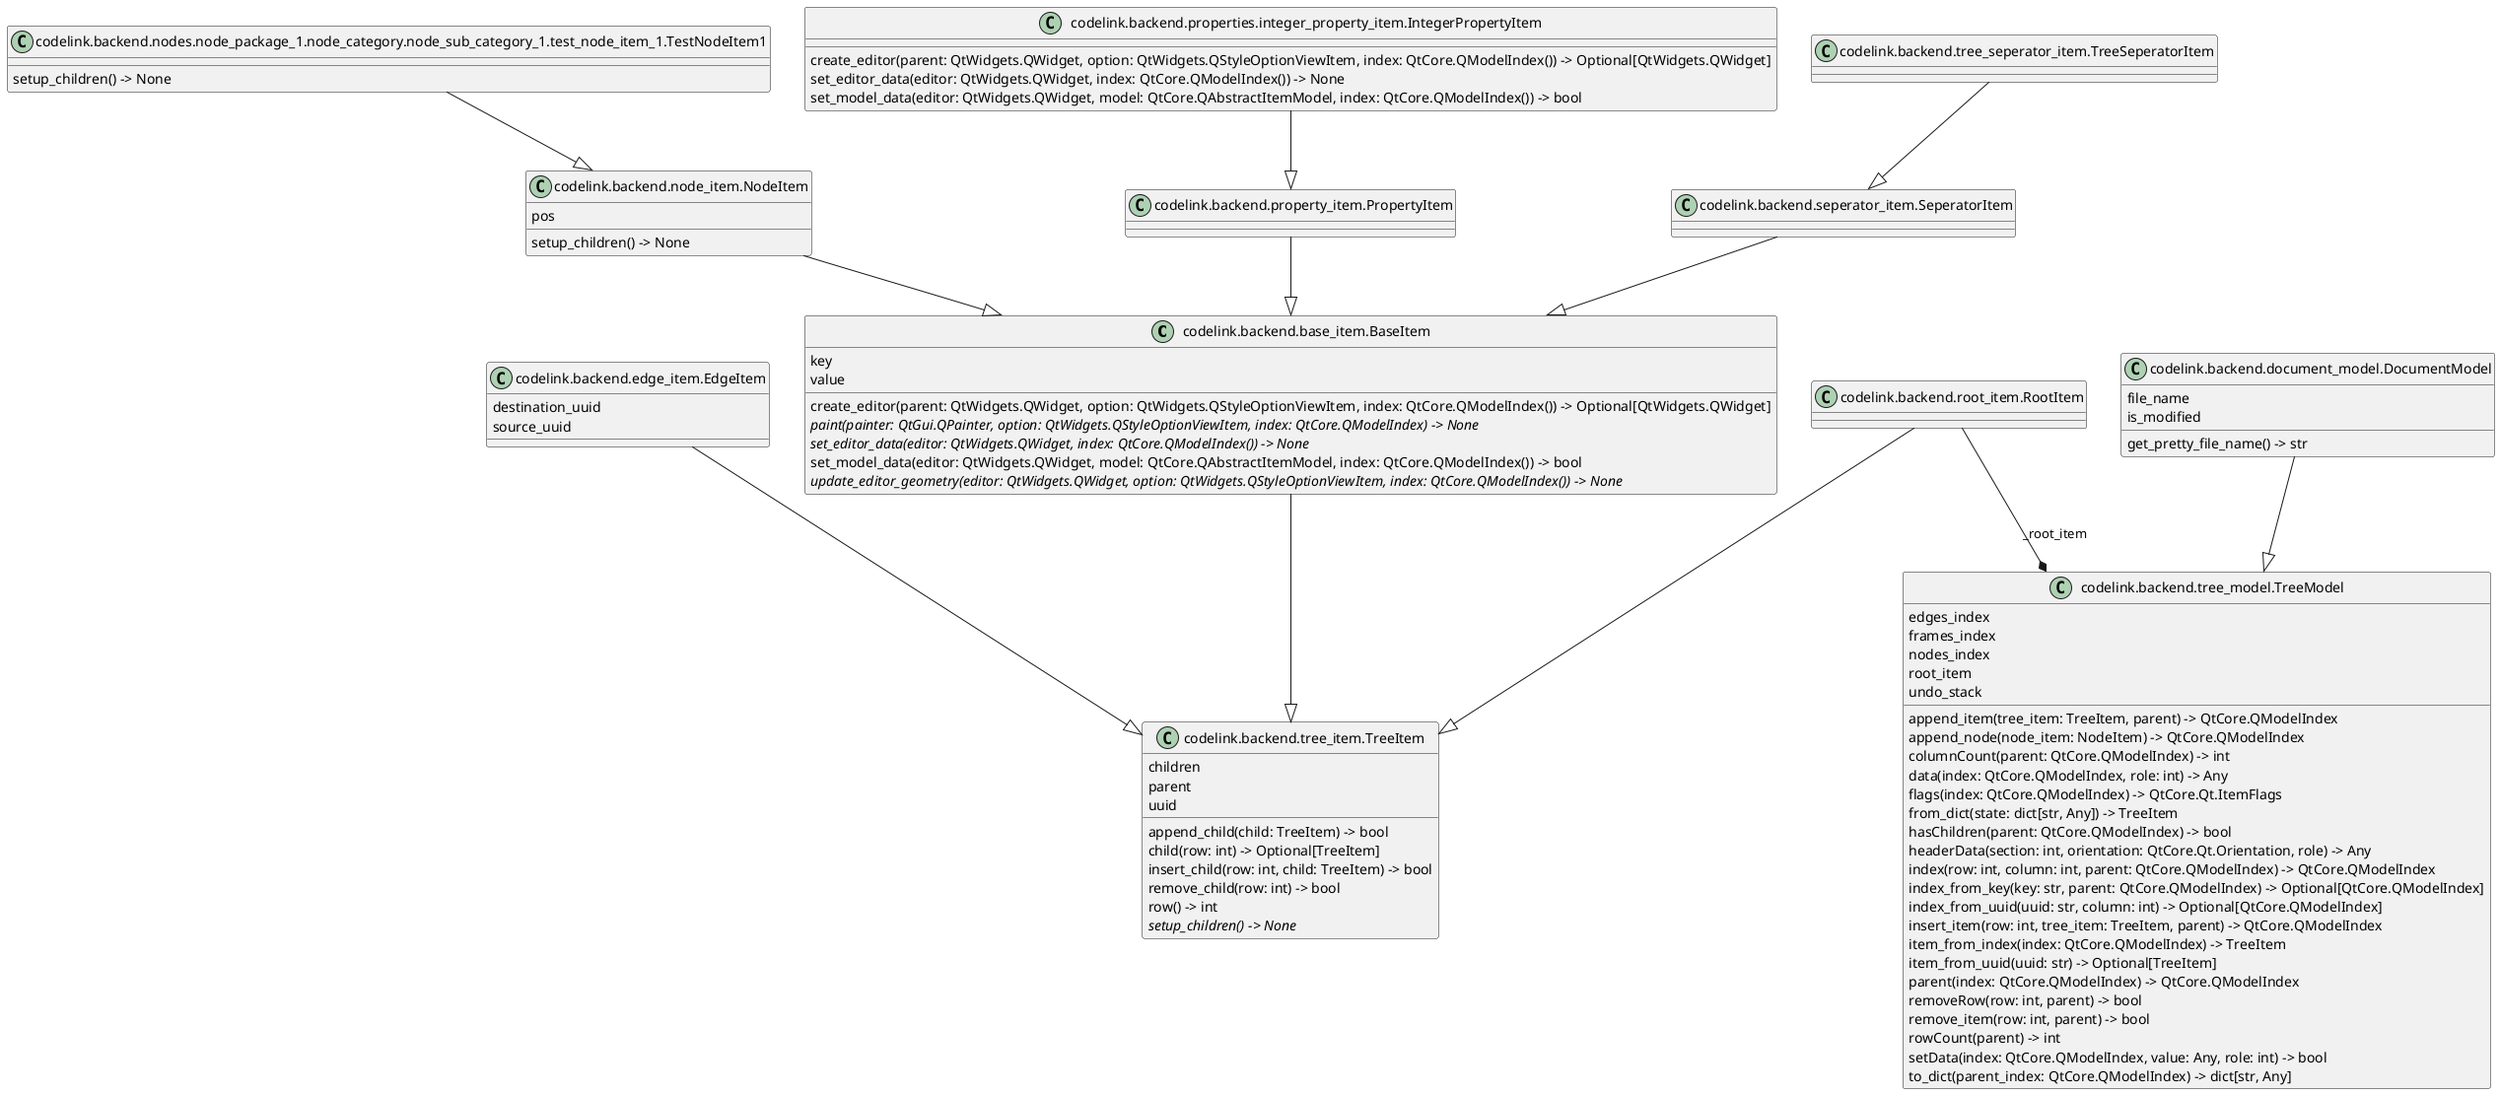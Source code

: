 @startuml classes
set namespaceSeparator none
class "codelink.backend.base_item.BaseItem" as codelink.backend.base_item.BaseItem {
  key
  value
  create_editor(parent: QtWidgets.QWidget, option: QtWidgets.QStyleOptionViewItem, index: QtCore.QModelIndex()) -> Optional[QtWidgets.QWidget]
  {abstract}paint(painter: QtGui.QPainter, option: QtWidgets.QStyleOptionViewItem, index: QtCore.QModelIndex) -> None
  {abstract}set_editor_data(editor: QtWidgets.QWidget, index: QtCore.QModelIndex()) -> None
  set_model_data(editor: QtWidgets.QWidget, model: QtCore.QAbstractItemModel, index: QtCore.QModelIndex()) -> bool
  {abstract}update_editor_geometry(editor: QtWidgets.QWidget, option: QtWidgets.QStyleOptionViewItem, index: QtCore.QModelIndex()) -> None
}
class "codelink.backend.document_model.DocumentModel" as codelink.backend.document_model.DocumentModel {
  file_name
  is_modified
  get_pretty_file_name() -> str
}
class "codelink.backend.edge_item.EdgeItem" as codelink.backend.edge_item.EdgeItem {
  destination_uuid
  source_uuid
}
class "codelink.backend.node_item.NodeItem" as codelink.backend.node_item.NodeItem {
  pos
  setup_children() -> None
}
class "codelink.backend.nodes.node_package_1.node_category.node_sub_category_1.test_node_item_1.TestNodeItem1" as codelink.backend.nodes.node_package_1.node_category.node_sub_category_1.test_node_item_1.TestNodeItem1 {
  setup_children() -> None
}
class "codelink.backend.properties.integer_property_item.IntegerPropertyItem" as codelink.backend.properties.integer_property_item.IntegerPropertyItem {
  create_editor(parent: QtWidgets.QWidget, option: QtWidgets.QStyleOptionViewItem, index: QtCore.QModelIndex()) -> Optional[QtWidgets.QWidget]
  set_editor_data(editor: QtWidgets.QWidget, index: QtCore.QModelIndex()) -> None
  set_model_data(editor: QtWidgets.QWidget, model: QtCore.QAbstractItemModel, index: QtCore.QModelIndex()) -> bool
}
class "codelink.backend.property_item.PropertyItem" as codelink.backend.property_item.PropertyItem {
}
class "codelink.backend.root_item.RootItem" as codelink.backend.root_item.RootItem {
}
class "codelink.backend.seperator_item.SeperatorItem" as codelink.backend.seperator_item.SeperatorItem {
}
class "codelink.backend.tree_item.TreeItem" as codelink.backend.tree_item.TreeItem {
  children
  parent
  uuid
  append_child(child: TreeItem) -> bool
  child(row: int) -> Optional[TreeItem]
  insert_child(row: int, child: TreeItem) -> bool
  remove_child(row: int) -> bool
  row() -> int
  {abstract}setup_children() -> None
}
class "codelink.backend.tree_model.TreeModel" as codelink.backend.tree_model.TreeModel {
  edges_index
  frames_index
  nodes_index
  root_item
  undo_stack
  append_item(tree_item: TreeItem, parent) -> QtCore.QModelIndex
  append_node(node_item: NodeItem) -> QtCore.QModelIndex
  columnCount(parent: QtCore.QModelIndex) -> int
  data(index: QtCore.QModelIndex, role: int) -> Any
  flags(index: QtCore.QModelIndex) -> QtCore.Qt.ItemFlags
  from_dict(state: dict[str, Any]) -> TreeItem
  hasChildren(parent: QtCore.QModelIndex) -> bool
  headerData(section: int, orientation: QtCore.Qt.Orientation, role) -> Any
  index(row: int, column: int, parent: QtCore.QModelIndex) -> QtCore.QModelIndex
  index_from_key(key: str, parent: QtCore.QModelIndex) -> Optional[QtCore.QModelIndex]
  index_from_uuid(uuid: str, column: int) -> Optional[QtCore.QModelIndex]
  insert_item(row: int, tree_item: TreeItem, parent) -> QtCore.QModelIndex
  item_from_index(index: QtCore.QModelIndex) -> TreeItem
  item_from_uuid(uuid: str) -> Optional[TreeItem]
  parent(index: QtCore.QModelIndex) -> QtCore.QModelIndex
  removeRow(row: int, parent) -> bool
  remove_item(row: int, parent) -> bool
  rowCount(parent) -> int
  setData(index: QtCore.QModelIndex, value: Any, role: int) -> bool
  to_dict(parent_index: QtCore.QModelIndex) -> dict[str, Any]
}
class "codelink.backend.tree_seperator_item.TreeSeperatorItem" as codelink.backend.tree_seperator_item.TreeSeperatorItem {
}
codelink.backend.base_item.BaseItem --|> codelink.backend.tree_item.TreeItem
codelink.backend.document_model.DocumentModel --|> codelink.backend.tree_model.TreeModel
codelink.backend.edge_item.EdgeItem --|> codelink.backend.tree_item.TreeItem
codelink.backend.node_item.NodeItem --|> codelink.backend.base_item.BaseItem
codelink.backend.nodes.node_package_1.node_category.node_sub_category_1.test_node_item_1.TestNodeItem1 --|> codelink.backend.node_item.NodeItem
codelink.backend.properties.integer_property_item.IntegerPropertyItem --|> codelink.backend.property_item.PropertyItem
codelink.backend.property_item.PropertyItem --|> codelink.backend.base_item.BaseItem
codelink.backend.root_item.RootItem --|> codelink.backend.tree_item.TreeItem
codelink.backend.seperator_item.SeperatorItem --|> codelink.backend.base_item.BaseItem
codelink.backend.tree_seperator_item.TreeSeperatorItem --|> codelink.backend.seperator_item.SeperatorItem
codelink.backend.root_item.RootItem --* codelink.backend.tree_model.TreeModel : _root_item
@enduml
